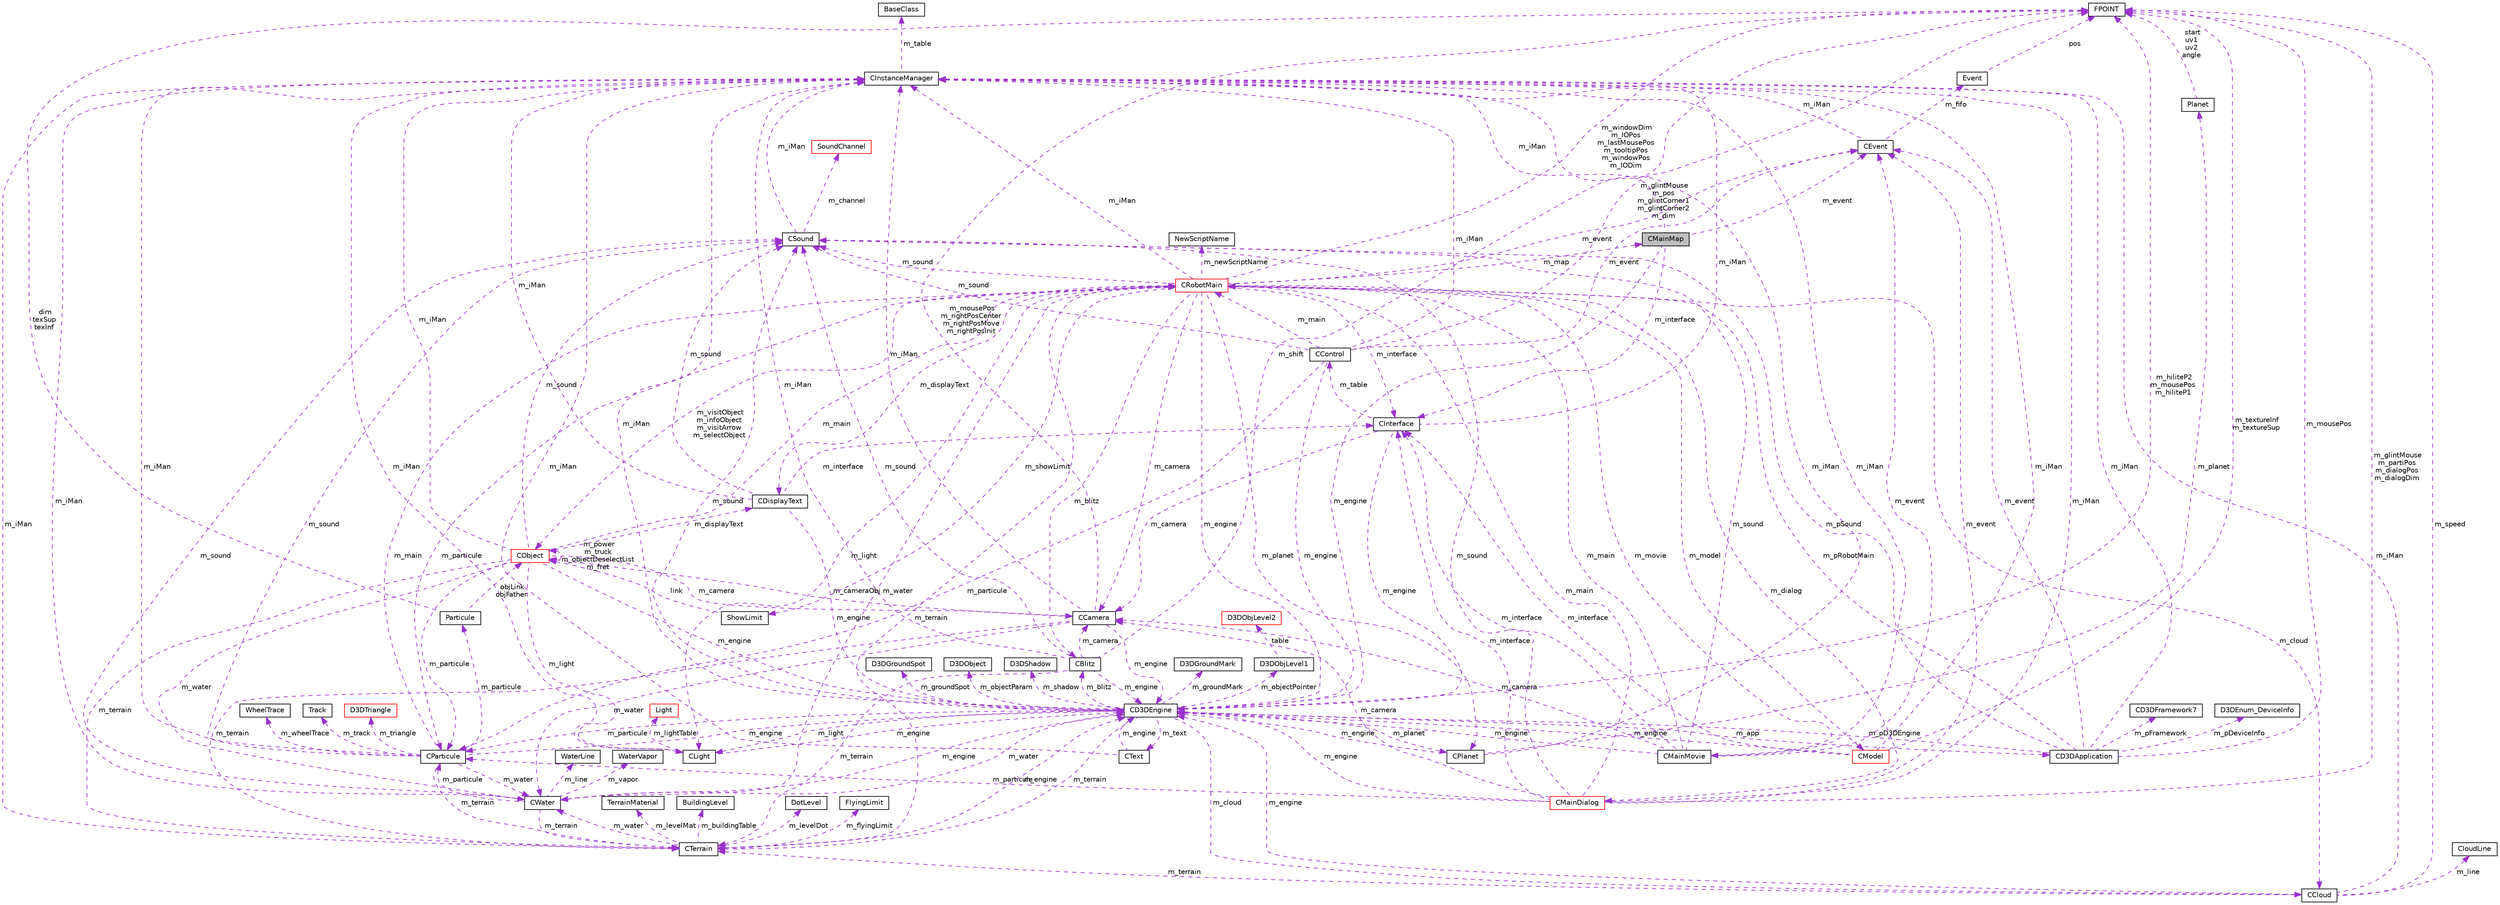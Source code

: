 digraph G
{
  edge [fontname="Helvetica",fontsize="10",labelfontname="Helvetica",labelfontsize="10"];
  node [fontname="Helvetica",fontsize="10",shape=record];
  Node1 [label="CMainMap",height=0.2,width=0.4,color="black", fillcolor="grey75", style="filled" fontcolor="black"];
  Node2 -> Node1 [dir="back",color="darkorchid3",fontsize="10",style="dashed",label=" m_interface" ,fontname="Helvetica"];
  Node2 [label="CInterface",height=0.2,width=0.4,color="black", fillcolor="white", style="filled",URL="$class_c_interface.html"];
  Node3 -> Node2 [dir="back",color="darkorchid3",fontsize="10",style="dashed",label=" m_table" ,fontname="Helvetica"];
  Node3 [label="CControl",height=0.2,width=0.4,color="black", fillcolor="white", style="filled",URL="$class_c_control.html"];
  Node4 -> Node3 [dir="back",color="darkorchid3",fontsize="10",style="dashed",label=" m_particule" ,fontname="Helvetica"];
  Node4 [label="CParticule",height=0.2,width=0.4,color="black", fillcolor="white", style="filled",URL="$class_c_particule.html"];
  Node5 -> Node4 [dir="back",color="darkorchid3",fontsize="10",style="dashed",label=" m_water" ,fontname="Helvetica"];
  Node5 [label="CWater",height=0.2,width=0.4,color="black", fillcolor="white", style="filled",URL="$class_c_water.html"];
  Node4 -> Node5 [dir="back",color="darkorchid3",fontsize="10",style="dashed",label=" m_particule" ,fontname="Helvetica"];
  Node6 -> Node5 [dir="back",color="darkorchid3",fontsize="10",style="dashed",label=" m_iMan" ,fontname="Helvetica"];
  Node6 [label="CInstanceManager",height=0.2,width=0.4,color="black", fillcolor="white", style="filled",URL="$class_c_instance_manager.html"];
  Node7 -> Node6 [dir="back",color="darkorchid3",fontsize="10",style="dashed",label=" m_table" ,fontname="Helvetica"];
  Node7 [label="BaseClass",height=0.2,width=0.4,color="black", fillcolor="white", style="filled",URL="$struct_base_class.html"];
  Node8 -> Node5 [dir="back",color="darkorchid3",fontsize="10",style="dashed",label=" m_terrain" ,fontname="Helvetica"];
  Node8 [label="CTerrain",height=0.2,width=0.4,color="black", fillcolor="white", style="filled",URL="$class_c_terrain.html"];
  Node9 -> Node8 [dir="back",color="darkorchid3",fontsize="10",style="dashed",label=" m_levelMat" ,fontname="Helvetica"];
  Node9 [label="TerrainMaterial",height=0.2,width=0.4,color="black", fillcolor="white", style="filled",URL="$struct_terrain_material.html"];
  Node5 -> Node8 [dir="back",color="darkorchid3",fontsize="10",style="dashed",label=" m_water" ,fontname="Helvetica"];
  Node10 -> Node8 [dir="back",color="darkorchid3",fontsize="10",style="dashed",label=" m_buildingTable" ,fontname="Helvetica"];
  Node10 [label="BuildingLevel",height=0.2,width=0.4,color="black", fillcolor="white", style="filled",URL="$struct_building_level.html"];
  Node6 -> Node8 [dir="back",color="darkorchid3",fontsize="10",style="dashed",label=" m_iMan" ,fontname="Helvetica"];
  Node11 -> Node8 [dir="back",color="darkorchid3",fontsize="10",style="dashed",label=" m_levelDot" ,fontname="Helvetica"];
  Node11 [label="DotLevel",height=0.2,width=0.4,color="black", fillcolor="white", style="filled",URL="$struct_dot_level.html"];
  Node12 -> Node8 [dir="back",color="darkorchid3",fontsize="10",style="dashed",label=" m_engine" ,fontname="Helvetica"];
  Node12 [label="CD3DEngine",height=0.2,width=0.4,color="black", fillcolor="white", style="filled",URL="$class_c_d3_d_engine.html"];
  Node13 -> Node12 [dir="back",color="darkorchid3",fontsize="10",style="dashed",label=" m_groundMark" ,fontname="Helvetica"];
  Node13 [label="D3DGroundMark",height=0.2,width=0.4,color="black", fillcolor="white", style="filled",URL="$struct_d3_d_ground_mark.html"];
  Node4 -> Node12 [dir="back",color="darkorchid3",fontsize="10",style="dashed",label=" m_particule" ,fontname="Helvetica"];
  Node5 -> Node12 [dir="back",color="darkorchid3",fontsize="10",style="dashed",label=" m_water" ,fontname="Helvetica"];
  Node14 -> Node12 [dir="back",color="darkorchid3",fontsize="10",style="dashed",label=" m_blitz" ,fontname="Helvetica"];
  Node14 [label="CBlitz",height=0.2,width=0.4,color="black", fillcolor="white", style="filled",URL="$class_c_blitz.html"];
  Node15 -> Node14 [dir="back",color="darkorchid3",fontsize="10",style="dashed",label=" m_camera" ,fontname="Helvetica"];
  Node15 [label="CCamera",height=0.2,width=0.4,color="black", fillcolor="white", style="filled",URL="$class_c_camera.html"];
  Node5 -> Node15 [dir="back",color="darkorchid3",fontsize="10",style="dashed",label=" m_water" ,fontname="Helvetica"];
  Node6 -> Node15 [dir="back",color="darkorchid3",fontsize="10",style="dashed",label=" m_iMan" ,fontname="Helvetica"];
  Node8 -> Node15 [dir="back",color="darkorchid3",fontsize="10",style="dashed",label=" m_terrain" ,fontname="Helvetica"];
  Node16 -> Node15 [dir="back",color="darkorchid3",fontsize="10",style="dashed",label=" m_mousePos\nm_rightPosCenter\nm_rightPosMove\nm_rightPosInit" ,fontname="Helvetica"];
  Node16 [label="FPOINT",height=0.2,width=0.4,color="black", fillcolor="white", style="filled",URL="$struct_f_p_o_i_n_t.html"];
  Node17 -> Node15 [dir="back",color="darkorchid3",fontsize="10",style="dashed",label=" m_cameraObj" ,fontname="Helvetica"];
  Node17 [label="CObject",height=0.2,width=0.4,color="red", fillcolor="white", style="filled",URL="$class_c_object.html"];
  Node4 -> Node17 [dir="back",color="darkorchid3",fontsize="10",style="dashed",label=" m_particule" ,fontname="Helvetica"];
  Node5 -> Node17 [dir="back",color="darkorchid3",fontsize="10",style="dashed",label=" m_water" ,fontname="Helvetica"];
  Node18 -> Node17 [dir="back",color="darkorchid3",fontsize="10",style="dashed",label=" m_light" ,fontname="Helvetica"];
  Node18 [label="CLight",height=0.2,width=0.4,color="black", fillcolor="white", style="filled",URL="$class_c_light.html"];
  Node19 -> Node18 [dir="back",color="darkorchid3",fontsize="10",style="dashed",label=" m_lightTable" ,fontname="Helvetica"];
  Node19 [label="Light",height=0.2,width=0.4,color="red", fillcolor="white", style="filled",URL="$struct_light.html"];
  Node6 -> Node18 [dir="back",color="darkorchid3",fontsize="10",style="dashed",label=" m_iMan" ,fontname="Helvetica"];
  Node12 -> Node18 [dir="back",color="darkorchid3",fontsize="10",style="dashed",label=" m_engine" ,fontname="Helvetica"];
  Node15 -> Node17 [dir="back",color="darkorchid3",fontsize="10",style="dashed",label=" m_camera" ,fontname="Helvetica"];
  Node20 -> Node17 [dir="back",color="darkorchid3",fontsize="10",style="dashed",label=" m_displayText" ,fontname="Helvetica"];
  Node20 [label="CDisplayText",height=0.2,width=0.4,color="black", fillcolor="white", style="filled",URL="$class_c_display_text.html"];
  Node2 -> Node20 [dir="back",color="darkorchid3",fontsize="10",style="dashed",label=" m_interface" ,fontname="Helvetica"];
  Node6 -> Node20 [dir="back",color="darkorchid3",fontsize="10",style="dashed",label=" m_iMan" ,fontname="Helvetica"];
  Node21 -> Node20 [dir="back",color="darkorchid3",fontsize="10",style="dashed",label=" m_sound" ,fontname="Helvetica"];
  Node21 [label="CSound",height=0.2,width=0.4,color="black", fillcolor="white", style="filled",URL="$class_c_sound.html"];
  Node6 -> Node21 [dir="back",color="darkorchid3",fontsize="10",style="dashed",label=" m_iMan" ,fontname="Helvetica"];
  Node22 -> Node21 [dir="back",color="darkorchid3",fontsize="10",style="dashed",label=" m_channel" ,fontname="Helvetica"];
  Node22 [label="SoundChannel",height=0.2,width=0.4,color="red", fillcolor="white", style="filled",URL="$struct_sound_channel.html"];
  Node12 -> Node20 [dir="back",color="darkorchid3",fontsize="10",style="dashed",label=" m_engine" ,fontname="Helvetica"];
  Node23 -> Node17 [dir="back",color="darkorchid3",fontsize="10",style="dashed",label=" m_main" ,fontname="Helvetica"];
  Node23 [label="CRobotMain",height=0.2,width=0.4,color="red", fillcolor="white", style="filled",URL="$class_c_robot_main.html"];
  Node4 -> Node23 [dir="back",color="darkorchid3",fontsize="10",style="dashed",label=" m_particule" ,fontname="Helvetica"];
  Node5 -> Node23 [dir="back",color="darkorchid3",fontsize="10",style="dashed",label=" m_water" ,fontname="Helvetica"];
  Node24 -> Node23 [dir="back",color="darkorchid3",fontsize="10",style="dashed",label=" m_showLimit" ,fontname="Helvetica"];
  Node24 [label="ShowLimit",height=0.2,width=0.4,color="black", fillcolor="white", style="filled",URL="$struct_show_limit.html"];
  Node17 -> Node24 [dir="back",color="darkorchid3",fontsize="10",style="dashed",label=" link" ,fontname="Helvetica"];
  Node18 -> Node23 [dir="back",color="darkorchid3",fontsize="10",style="dashed",label=" m_light" ,fontname="Helvetica"];
  Node14 -> Node23 [dir="back",color="darkorchid3",fontsize="10",style="dashed",label=" m_blitz" ,fontname="Helvetica"];
  Node25 -> Node23 [dir="back",color="darkorchid3",fontsize="10",style="dashed",label=" m_cloud" ,fontname="Helvetica"];
  Node25 [label="CCloud",height=0.2,width=0.4,color="black", fillcolor="white", style="filled",URL="$class_c_cloud.html"];
  Node26 -> Node25 [dir="back",color="darkorchid3",fontsize="10",style="dashed",label=" m_line" ,fontname="Helvetica"];
  Node26 [label="CloudLine",height=0.2,width=0.4,color="black", fillcolor="white", style="filled",URL="$struct_cloud_line.html"];
  Node6 -> Node25 [dir="back",color="darkorchid3",fontsize="10",style="dashed",label=" m_iMan" ,fontname="Helvetica"];
  Node8 -> Node25 [dir="back",color="darkorchid3",fontsize="10",style="dashed",label=" m_terrain" ,fontname="Helvetica"];
  Node16 -> Node25 [dir="back",color="darkorchid3",fontsize="10",style="dashed",label=" m_speed" ,fontname="Helvetica"];
  Node12 -> Node25 [dir="back",color="darkorchid3",fontsize="10",style="dashed",label=" m_engine" ,fontname="Helvetica"];
  Node27 -> Node23 [dir="back",color="darkorchid3",fontsize="10",style="dashed",label=" m_dialog" ,fontname="Helvetica"];
  Node27 [label="CMainDialog",height=0.2,width=0.4,color="red", fillcolor="white", style="filled",URL="$class_c_main_dialog.html"];
  Node4 -> Node27 [dir="back",color="darkorchid3",fontsize="10",style="dashed",label=" m_particule" ,fontname="Helvetica"];
  Node15 -> Node27 [dir="back",color="darkorchid3",fontsize="10",style="dashed",label=" m_camera" ,fontname="Helvetica"];
  Node2 -> Node27 [dir="back",color="darkorchid3",fontsize="10",style="dashed",label=" m_interface" ,fontname="Helvetica"];
  Node23 -> Node27 [dir="back",color="darkorchid3",fontsize="10",style="dashed",label=" m_main" ,fontname="Helvetica"];
  Node6 -> Node27 [dir="back",color="darkorchid3",fontsize="10",style="dashed",label=" m_iMan" ,fontname="Helvetica"];
  Node28 -> Node27 [dir="back",color="darkorchid3",fontsize="10",style="dashed",label=" m_event" ,fontname="Helvetica"];
  Node28 [label="CEvent",height=0.2,width=0.4,color="black", fillcolor="white", style="filled",URL="$class_c_event.html"];
  Node6 -> Node28 [dir="back",color="darkorchid3",fontsize="10",style="dashed",label=" m_iMan" ,fontname="Helvetica"];
  Node29 -> Node28 [dir="back",color="darkorchid3",fontsize="10",style="dashed",label=" m_fifo" ,fontname="Helvetica"];
  Node29 [label="Event",height=0.2,width=0.4,color="black", fillcolor="white", style="filled",URL="$struct_event.html"];
  Node16 -> Node29 [dir="back",color="darkorchid3",fontsize="10",style="dashed",label=" pos" ,fontname="Helvetica"];
  Node16 -> Node27 [dir="back",color="darkorchid3",fontsize="10",style="dashed",label=" m_glintMouse\nm_partiPos\nm_dialogPos\nm_dialogDim" ,fontname="Helvetica"];
  Node21 -> Node27 [dir="back",color="darkorchid3",fontsize="10",style="dashed",label=" m_sound" ,fontname="Helvetica"];
  Node12 -> Node27 [dir="back",color="darkorchid3",fontsize="10",style="dashed",label=" m_engine" ,fontname="Helvetica"];
  Node15 -> Node23 [dir="back",color="darkorchid3",fontsize="10",style="dashed",label=" m_camera" ,fontname="Helvetica"];
  Node30 -> Node23 [dir="back",color="darkorchid3",fontsize="10",style="dashed",label=" m_movie" ,fontname="Helvetica"];
  Node30 [label="CMainMovie",height=0.2,width=0.4,color="black", fillcolor="white", style="filled",URL="$class_c_main_movie.html"];
  Node15 -> Node30 [dir="back",color="darkorchid3",fontsize="10",style="dashed",label=" m_camera" ,fontname="Helvetica"];
  Node23 -> Node30 [dir="back",color="darkorchid3",fontsize="10",style="dashed",label=" m_main" ,fontname="Helvetica"];
  Node2 -> Node30 [dir="back",color="darkorchid3",fontsize="10",style="dashed",label=" m_interface" ,fontname="Helvetica"];
  Node6 -> Node30 [dir="back",color="darkorchid3",fontsize="10",style="dashed",label=" m_iMan" ,fontname="Helvetica"];
  Node28 -> Node30 [dir="back",color="darkorchid3",fontsize="10",style="dashed",label=" m_event" ,fontname="Helvetica"];
  Node21 -> Node30 [dir="back",color="darkorchid3",fontsize="10",style="dashed",label=" m_sound" ,fontname="Helvetica"];
  Node12 -> Node30 [dir="back",color="darkorchid3",fontsize="10",style="dashed",label=" m_engine" ,fontname="Helvetica"];
  Node20 -> Node23 [dir="back",color="darkorchid3",fontsize="10",style="dashed",label=" m_displayText" ,fontname="Helvetica"];
  Node2 -> Node23 [dir="back",color="darkorchid3",fontsize="10",style="dashed",label=" m_interface" ,fontname="Helvetica"];
  Node31 -> Node23 [dir="back",color="darkorchid3",fontsize="10",style="dashed",label=" m_model" ,fontname="Helvetica"];
  Node31 [label="CModel",height=0.2,width=0.4,color="red", fillcolor="white", style="filled",URL="$class_c_model.html"];
  Node2 -> Node31 [dir="back",color="darkorchid3",fontsize="10",style="dashed",label=" m_interface" ,fontname="Helvetica"];
  Node6 -> Node31 [dir="back",color="darkorchid3",fontsize="10",style="dashed",label=" m_iMan" ,fontname="Helvetica"];
  Node16 -> Node31 [dir="back",color="darkorchid3",fontsize="10",style="dashed",label=" m_textureInf\nm_textureSup" ,fontname="Helvetica"];
  Node12 -> Node31 [dir="back",color="darkorchid3",fontsize="10",style="dashed",label=" m_engine" ,fontname="Helvetica"];
  Node6 -> Node23 [dir="back",color="darkorchid3",fontsize="10",style="dashed",label=" m_iMan" ,fontname="Helvetica"];
  Node32 -> Node23 [dir="back",color="darkorchid3",fontsize="10",style="dashed",label=" m_newScriptName" ,fontname="Helvetica"];
  Node32 [label="NewScriptName",height=0.2,width=0.4,color="black", fillcolor="white", style="filled",URL="$struct_new_script_name.html"];
  Node28 -> Node23 [dir="back",color="darkorchid3",fontsize="10",style="dashed",label=" m_event" ,fontname="Helvetica"];
  Node8 -> Node23 [dir="back",color="darkorchid3",fontsize="10",style="dashed",label=" m_terrain" ,fontname="Helvetica"];
  Node16 -> Node23 [dir="back",color="darkorchid3",fontsize="10",style="dashed",label=" m_windowDim\nm_IOPos\nm_lastMousePos\nm_tooltipPos\nm_windowPos\nm_IODim" ,fontname="Helvetica"];
  Node21 -> Node23 [dir="back",color="darkorchid3",fontsize="10",style="dashed",label=" m_sound" ,fontname="Helvetica"];
  Node33 -> Node23 [dir="back",color="darkorchid3",fontsize="10",style="dashed",label=" m_planet" ,fontname="Helvetica"];
  Node33 [label="CPlanet",height=0.2,width=0.4,color="black", fillcolor="white", style="filled",URL="$class_c_planet.html"];
  Node34 -> Node33 [dir="back",color="darkorchid3",fontsize="10",style="dashed",label=" m_planet" ,fontname="Helvetica"];
  Node34 [label="Planet",height=0.2,width=0.4,color="black", fillcolor="white", style="filled",URL="$struct_planet.html"];
  Node16 -> Node34 [dir="back",color="darkorchid3",fontsize="10",style="dashed",label=" start\nuv1\nuv2\nangle" ,fontname="Helvetica"];
  Node6 -> Node33 [dir="back",color="darkorchid3",fontsize="10",style="dashed",label=" m_iMan" ,fontname="Helvetica"];
  Node12 -> Node33 [dir="back",color="darkorchid3",fontsize="10",style="dashed",label=" m_engine" ,fontname="Helvetica"];
  Node17 -> Node23 [dir="back",color="darkorchid3",fontsize="10",style="dashed",label=" m_visitObject\nm_infoObject\nm_visitArrow\nm_selectObject" ,fontname="Helvetica"];
  Node12 -> Node23 [dir="back",color="darkorchid3",fontsize="10",style="dashed",label=" m_engine" ,fontname="Helvetica"];
  Node1 -> Node23 [dir="back",color="darkorchid3",fontsize="10",style="dashed",label=" m_map" ,fontname="Helvetica"];
  Node6 -> Node17 [dir="back",color="darkorchid3",fontsize="10",style="dashed",label=" m_iMan" ,fontname="Helvetica"];
  Node8 -> Node17 [dir="back",color="darkorchid3",fontsize="10",style="dashed",label=" m_terrain" ,fontname="Helvetica"];
  Node21 -> Node17 [dir="back",color="darkorchid3",fontsize="10",style="dashed",label=" m_sound" ,fontname="Helvetica"];
  Node17 -> Node17 [dir="back",color="darkorchid3",fontsize="10",style="dashed",label=" m_power\nm_truck\nm_objectDeselectList\nm_fret" ,fontname="Helvetica"];
  Node12 -> Node17 [dir="back",color="darkorchid3",fontsize="10",style="dashed",label=" m_engine" ,fontname="Helvetica"];
  Node12 -> Node15 [dir="back",color="darkorchid3",fontsize="10",style="dashed",label=" m_engine" ,fontname="Helvetica"];
  Node6 -> Node14 [dir="back",color="darkorchid3",fontsize="10",style="dashed",label=" m_iMan" ,fontname="Helvetica"];
  Node8 -> Node14 [dir="back",color="darkorchid3",fontsize="10",style="dashed",label=" m_terrain" ,fontname="Helvetica"];
  Node16 -> Node14 [dir="back",color="darkorchid3",fontsize="10",style="dashed",label=" m_shift" ,fontname="Helvetica"];
  Node21 -> Node14 [dir="back",color="darkorchid3",fontsize="10",style="dashed",label=" m_sound" ,fontname="Helvetica"];
  Node12 -> Node14 [dir="back",color="darkorchid3",fontsize="10",style="dashed",label=" m_engine" ,fontname="Helvetica"];
  Node18 -> Node12 [dir="back",color="darkorchid3",fontsize="10",style="dashed",label=" m_light" ,fontname="Helvetica"];
  Node35 -> Node12 [dir="back",color="darkorchid3",fontsize="10",style="dashed",label=" m_objectPointer" ,fontname="Helvetica"];
  Node35 [label="D3DObjLevel1",height=0.2,width=0.4,color="black", fillcolor="white", style="filled",URL="$struct_d3_d_obj_level1.html"];
  Node36 -> Node35 [dir="back",color="darkorchid3",fontsize="10",style="dashed",label=" table" ,fontname="Helvetica"];
  Node36 [label="D3DObjLevel2",height=0.2,width=0.4,color="red", fillcolor="white", style="filled",URL="$struct_d3_d_obj_level2.html"];
  Node25 -> Node12 [dir="back",color="darkorchid3",fontsize="10",style="dashed",label=" m_cloud" ,fontname="Helvetica"];
  Node37 -> Node12 [dir="back",color="darkorchid3",fontsize="10",style="dashed",label=" m_groundSpot" ,fontname="Helvetica"];
  Node37 [label="D3DGroundSpot",height=0.2,width=0.4,color="black", fillcolor="white", style="filled",URL="$struct_d3_d_ground_spot.html"];
  Node6 -> Node12 [dir="back",color="darkorchid3",fontsize="10",style="dashed",label=" m_iMan" ,fontname="Helvetica"];
  Node8 -> Node12 [dir="back",color="darkorchid3",fontsize="10",style="dashed",label=" m_terrain" ,fontname="Helvetica"];
  Node38 -> Node12 [dir="back",color="darkorchid3",fontsize="10",style="dashed",label=" m_app" ,fontname="Helvetica"];
  Node38 [label="CD3DApplication",height=0.2,width=0.4,color="black", fillcolor="white", style="filled",URL="$class_c_d3_d_application.html"];
  Node39 -> Node38 [dir="back",color="darkorchid3",fontsize="10",style="dashed",label=" m_pFramework" ,fontname="Helvetica"];
  Node39 [label="CD3DFramework7",height=0.2,width=0.4,color="black", fillcolor="white", style="filled",URL="$class_c_d3_d_framework7.html"];
  Node23 -> Node38 [dir="back",color="darkorchid3",fontsize="10",style="dashed",label=" m_pRobotMain" ,fontname="Helvetica"];
  Node6 -> Node38 [dir="back",color="darkorchid3",fontsize="10",style="dashed",label=" m_iMan" ,fontname="Helvetica"];
  Node28 -> Node38 [dir="back",color="darkorchid3",fontsize="10",style="dashed",label=" m_event" ,fontname="Helvetica"];
  Node16 -> Node38 [dir="back",color="darkorchid3",fontsize="10",style="dashed",label=" m_mousePos" ,fontname="Helvetica"];
  Node21 -> Node38 [dir="back",color="darkorchid3",fontsize="10",style="dashed",label=" m_pSound" ,fontname="Helvetica"];
  Node40 -> Node38 [dir="back",color="darkorchid3",fontsize="10",style="dashed",label=" m_pDeviceInfo" ,fontname="Helvetica"];
  Node40 [label="D3DEnum_DeviceInfo",height=0.2,width=0.4,color="black", fillcolor="white", style="filled",URL="$struct_d3_d_enum___device_info.html"];
  Node12 -> Node38 [dir="back",color="darkorchid3",fontsize="10",style="dashed",label=" m_pD3DEngine" ,fontname="Helvetica"];
  Node16 -> Node12 [dir="back",color="darkorchid3",fontsize="10",style="dashed",label=" m_hiliteP2\nm_mousePos\nm_hiliteP1" ,fontname="Helvetica"];
  Node41 -> Node12 [dir="back",color="darkorchid3",fontsize="10",style="dashed",label=" m_objectParam" ,fontname="Helvetica"];
  Node41 [label="D3DObject",height=0.2,width=0.4,color="black", fillcolor="white", style="filled",URL="$struct_d3_d_object.html"];
  Node21 -> Node12 [dir="back",color="darkorchid3",fontsize="10",style="dashed",label=" m_sound" ,fontname="Helvetica"];
  Node33 -> Node12 [dir="back",color="darkorchid3",fontsize="10",style="dashed",label=" m_planet" ,fontname="Helvetica"];
  Node42 -> Node12 [dir="back",color="darkorchid3",fontsize="10",style="dashed",label=" m_text" ,fontname="Helvetica"];
  Node42 [label="CText",height=0.2,width=0.4,color="black", fillcolor="white", style="filled",URL="$class_c_text.html"];
  Node6 -> Node42 [dir="back",color="darkorchid3",fontsize="10",style="dashed",label=" m_iMan" ,fontname="Helvetica"];
  Node12 -> Node42 [dir="back",color="darkorchid3",fontsize="10",style="dashed",label=" m_engine" ,fontname="Helvetica"];
  Node43 -> Node12 [dir="back",color="darkorchid3",fontsize="10",style="dashed",label=" m_shadow" ,fontname="Helvetica"];
  Node43 [label="D3DShadow",height=0.2,width=0.4,color="black", fillcolor="white", style="filled",URL="$struct_d3_d_shadow.html"];
  Node44 -> Node8 [dir="back",color="darkorchid3",fontsize="10",style="dashed",label=" m_flyingLimit" ,fontname="Helvetica"];
  Node44 [label="FlyingLimit",height=0.2,width=0.4,color="black", fillcolor="white", style="filled",URL="$struct_flying_limit.html"];
  Node45 -> Node5 [dir="back",color="darkorchid3",fontsize="10",style="dashed",label=" m_line" ,fontname="Helvetica"];
  Node45 [label="WaterLine",height=0.2,width=0.4,color="black", fillcolor="white", style="filled",URL="$struct_water_line.html"];
  Node21 -> Node5 [dir="back",color="darkorchid3",fontsize="10",style="dashed",label=" m_sound" ,fontname="Helvetica"];
  Node46 -> Node5 [dir="back",color="darkorchid3",fontsize="10",style="dashed",label=" m_vapor" ,fontname="Helvetica"];
  Node46 [label="WaterVapor",height=0.2,width=0.4,color="black", fillcolor="white", style="filled",URL="$struct_water_vapor.html"];
  Node12 -> Node5 [dir="back",color="darkorchid3",fontsize="10",style="dashed",label=" m_engine" ,fontname="Helvetica"];
  Node23 -> Node4 [dir="back",color="darkorchid3",fontsize="10",style="dashed",label=" m_main" ,fontname="Helvetica"];
  Node6 -> Node4 [dir="back",color="darkorchid3",fontsize="10",style="dashed",label=" m_iMan" ,fontname="Helvetica"];
  Node47 -> Node4 [dir="back",color="darkorchid3",fontsize="10",style="dashed",label=" m_track" ,fontname="Helvetica"];
  Node47 [label="Track",height=0.2,width=0.4,color="black", fillcolor="white", style="filled",URL="$struct_track.html"];
  Node48 -> Node4 [dir="back",color="darkorchid3",fontsize="10",style="dashed",label=" m_particule" ,fontname="Helvetica"];
  Node48 [label="Particule",height=0.2,width=0.4,color="black", fillcolor="white", style="filled",URL="$struct_particule.html"];
  Node16 -> Node48 [dir="back",color="darkorchid3",fontsize="10",style="dashed",label=" dim\ntexSup\ntexInf" ,fontname="Helvetica"];
  Node17 -> Node48 [dir="back",color="darkorchid3",fontsize="10",style="dashed",label=" objLink\nobjFather" ,fontname="Helvetica"];
  Node8 -> Node4 [dir="back",color="darkorchid3",fontsize="10",style="dashed",label=" m_terrain" ,fontname="Helvetica"];
  Node21 -> Node4 [dir="back",color="darkorchid3",fontsize="10",style="dashed",label=" m_sound" ,fontname="Helvetica"];
  Node49 -> Node4 [dir="back",color="darkorchid3",fontsize="10",style="dashed",label=" m_triangle" ,fontname="Helvetica"];
  Node49 [label="D3DTriangle",height=0.2,width=0.4,color="red", fillcolor="white", style="filled",URL="$struct_d3_d_triangle.html"];
  Node12 -> Node4 [dir="back",color="darkorchid3",fontsize="10",style="dashed",label=" m_engine" ,fontname="Helvetica"];
  Node50 -> Node4 [dir="back",color="darkorchid3",fontsize="10",style="dashed",label=" m_wheelTrace" ,fontname="Helvetica"];
  Node50 [label="WheelTrace",height=0.2,width=0.4,color="black", fillcolor="white", style="filled",URL="$struct_wheel_trace.html"];
  Node23 -> Node3 [dir="back",color="darkorchid3",fontsize="10",style="dashed",label=" m_main" ,fontname="Helvetica"];
  Node6 -> Node3 [dir="back",color="darkorchid3",fontsize="10",style="dashed",label=" m_iMan" ,fontname="Helvetica"];
  Node28 -> Node3 [dir="back",color="darkorchid3",fontsize="10",style="dashed",label=" m_event" ,fontname="Helvetica"];
  Node16 -> Node3 [dir="back",color="darkorchid3",fontsize="10",style="dashed",label=" m_glintMouse\nm_pos\nm_glintCorner1\nm_glintCorner2\nm_dim" ,fontname="Helvetica"];
  Node21 -> Node3 [dir="back",color="darkorchid3",fontsize="10",style="dashed",label=" m_sound" ,fontname="Helvetica"];
  Node12 -> Node3 [dir="back",color="darkorchid3",fontsize="10",style="dashed",label=" m_engine" ,fontname="Helvetica"];
  Node15 -> Node2 [dir="back",color="darkorchid3",fontsize="10",style="dashed",label=" m_camera" ,fontname="Helvetica"];
  Node6 -> Node2 [dir="back",color="darkorchid3",fontsize="10",style="dashed",label=" m_iMan" ,fontname="Helvetica"];
  Node12 -> Node2 [dir="back",color="darkorchid3",fontsize="10",style="dashed",label=" m_engine" ,fontname="Helvetica"];
  Node6 -> Node1 [dir="back",color="darkorchid3",fontsize="10",style="dashed",label=" m_iMan" ,fontname="Helvetica"];
  Node28 -> Node1 [dir="back",color="darkorchid3",fontsize="10",style="dashed",label=" m_event" ,fontname="Helvetica"];
  Node12 -> Node1 [dir="back",color="darkorchid3",fontsize="10",style="dashed",label=" m_engine" ,fontname="Helvetica"];
}
